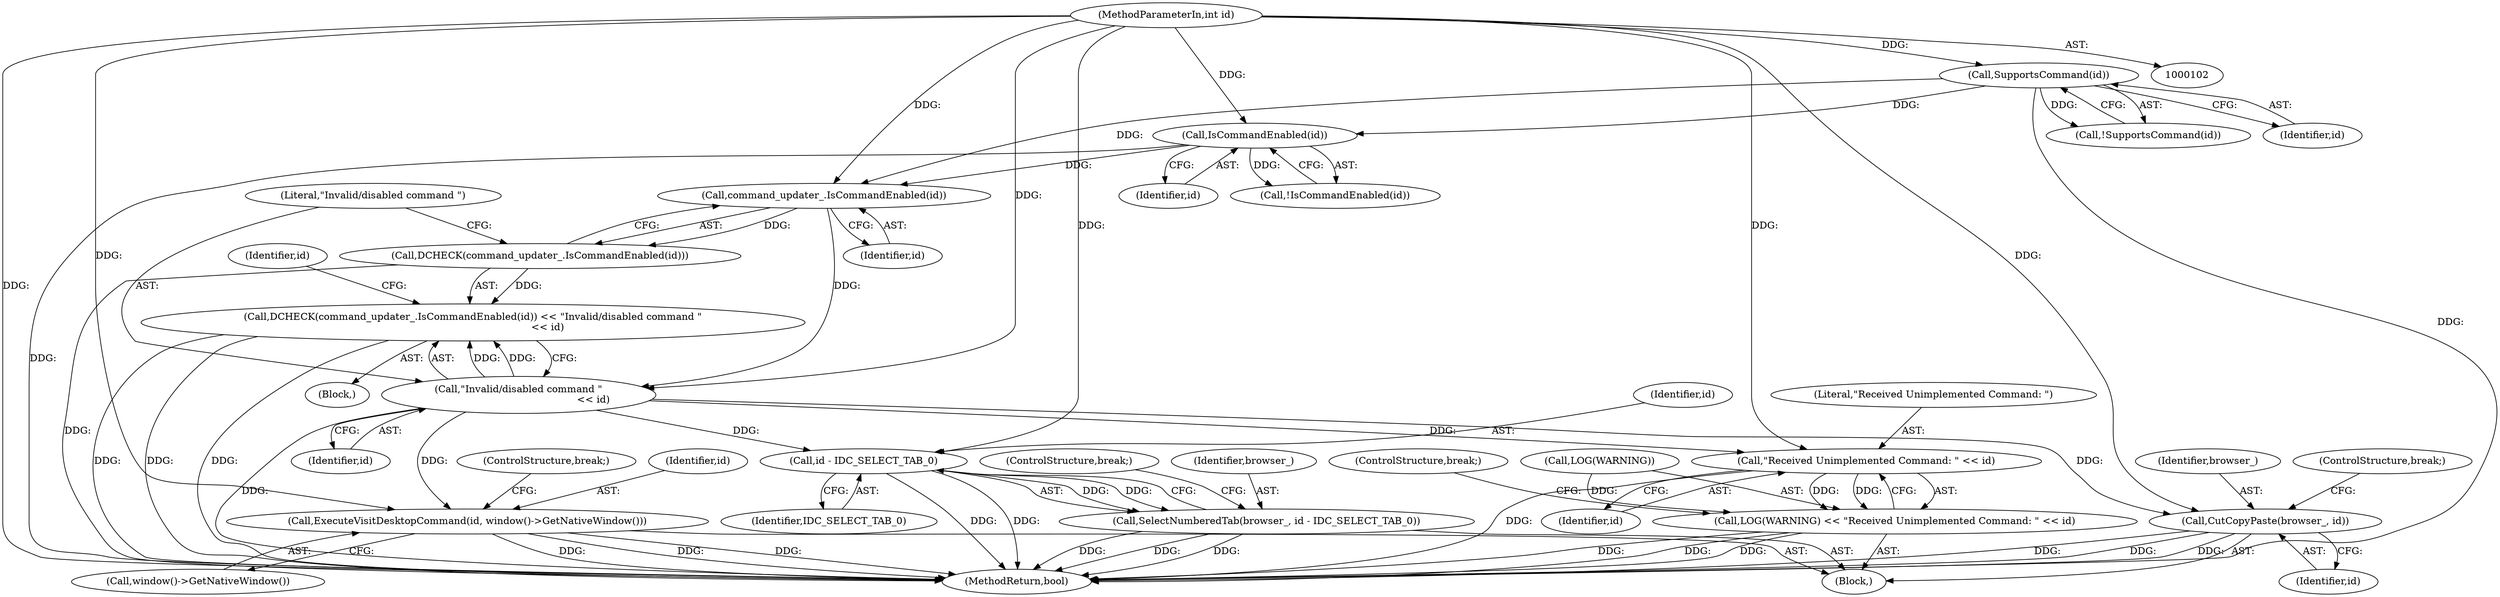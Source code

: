 digraph "0_Chrome_0328261c41b1b7495e1d4d4cf958f41a08aff38b@API" {
"1000124" [label="(Call,command_updater_.IsCommandEnabled(id))"];
"1000112" [label="(Call,IsCommandEnabled(id))"];
"1000109" [label="(Call,SupportsCommand(id))"];
"1000103" [label="(MethodParameterIn,int id)"];
"1000123" [label="(Call,DCHECK(command_updater_.IsCommandEnabled(id)))"];
"1000122" [label="(Call,DCHECK(command_updater_.IsCommandEnabled(id)) << \"Invalid/disabled command \"\n                                                << id)"];
"1000126" [label="(Call,\"Invalid/disabled command \"\n                                                << id)"];
"1000238" [label="(Call,id - IDC_SELECT_TAB_0)"];
"1000236" [label="(Call,SelectNumberedTab(browser_, id - IDC_SELECT_TAB_0))"];
"1000274" [label="(Call,ExecuteVisitDesktopCommand(id, window()->GetNativeWindow()))"];
"1000369" [label="(Call,CutCopyPaste(browser_, id))"];
"1000617" [label="(Call,\"Received Unimplemented Command: \" << id)"];
"1000614" [label="(Call,LOG(WARNING) << \"Received Unimplemented Command: \" << id)"];
"1000108" [label="(Call,!SupportsCommand(id))"];
"1000130" [label="(Identifier,id)"];
"1000109" [label="(Call,SupportsCommand(id))"];
"1000274" [label="(Call,ExecuteVisitDesktopCommand(id, window()->GetNativeWindow()))"];
"1000111" [label="(Call,!IsCommandEnabled(id))"];
"1000277" [label="(ControlStructure,break;)"];
"1000125" [label="(Identifier,id)"];
"1000620" [label="(ControlStructure,break;)"];
"1000237" [label="(Identifier,browser_)"];
"1000371" [label="(Identifier,id)"];
"1000110" [label="(Identifier,id)"];
"1000127" [label="(Literal,\"Invalid/disabled command \")"];
"1000275" [label="(Identifier,id)"];
"1000369" [label="(Call,CutCopyPaste(browser_, id))"];
"1000240" [label="(Identifier,IDC_SELECT_TAB_0)"];
"1000124" [label="(Call,command_updater_.IsCommandEnabled(id))"];
"1000236" [label="(Call,SelectNumberedTab(browser_, id - IDC_SELECT_TAB_0))"];
"1000113" [label="(Identifier,id)"];
"1000276" [label="(Call,window()->GetNativeWindow())"];
"1000123" [label="(Call,DCHECK(command_updater_.IsCommandEnabled(id)))"];
"1000623" [label="(MethodReturn,bool)"];
"1000131" [label="(Block,)"];
"1000370" [label="(Identifier,browser_)"];
"1000112" [label="(Call,IsCommandEnabled(id))"];
"1000241" [label="(ControlStructure,break;)"];
"1000128" [label="(Identifier,id)"];
"1000238" [label="(Call,id - IDC_SELECT_TAB_0)"];
"1000239" [label="(Identifier,id)"];
"1000618" [label="(Literal,\"Received Unimplemented Command: \")"];
"1000617" [label="(Call,\"Received Unimplemented Command: \" << id)"];
"1000372" [label="(ControlStructure,break;)"];
"1000122" [label="(Call,DCHECK(command_updater_.IsCommandEnabled(id)) << \"Invalid/disabled command \"\n                                                << id)"];
"1000103" [label="(MethodParameterIn,int id)"];
"1000126" [label="(Call,\"Invalid/disabled command \"\n                                                << id)"];
"1000619" [label="(Identifier,id)"];
"1000105" [label="(Block,)"];
"1000614" [label="(Call,LOG(WARNING) << \"Received Unimplemented Command: \" << id)"];
"1000615" [label="(Call,LOG(WARNING))"];
"1000124" -> "1000123"  [label="AST: "];
"1000124" -> "1000125"  [label="CFG: "];
"1000125" -> "1000124"  [label="AST: "];
"1000123" -> "1000124"  [label="CFG: "];
"1000124" -> "1000123"  [label="DDG: "];
"1000112" -> "1000124"  [label="DDG: "];
"1000109" -> "1000124"  [label="DDG: "];
"1000103" -> "1000124"  [label="DDG: "];
"1000124" -> "1000126"  [label="DDG: "];
"1000112" -> "1000111"  [label="AST: "];
"1000112" -> "1000113"  [label="CFG: "];
"1000113" -> "1000112"  [label="AST: "];
"1000111" -> "1000112"  [label="CFG: "];
"1000112" -> "1000623"  [label="DDG: "];
"1000112" -> "1000111"  [label="DDG: "];
"1000109" -> "1000112"  [label="DDG: "];
"1000103" -> "1000112"  [label="DDG: "];
"1000109" -> "1000108"  [label="AST: "];
"1000109" -> "1000110"  [label="CFG: "];
"1000110" -> "1000109"  [label="AST: "];
"1000108" -> "1000109"  [label="CFG: "];
"1000109" -> "1000623"  [label="DDG: "];
"1000109" -> "1000108"  [label="DDG: "];
"1000103" -> "1000109"  [label="DDG: "];
"1000103" -> "1000102"  [label="AST: "];
"1000103" -> "1000623"  [label="DDG: "];
"1000103" -> "1000126"  [label="DDG: "];
"1000103" -> "1000238"  [label="DDG: "];
"1000103" -> "1000274"  [label="DDG: "];
"1000103" -> "1000369"  [label="DDG: "];
"1000103" -> "1000617"  [label="DDG: "];
"1000123" -> "1000122"  [label="AST: "];
"1000127" -> "1000123"  [label="CFG: "];
"1000123" -> "1000623"  [label="DDG: "];
"1000123" -> "1000122"  [label="DDG: "];
"1000122" -> "1000105"  [label="AST: "];
"1000122" -> "1000126"  [label="CFG: "];
"1000126" -> "1000122"  [label="AST: "];
"1000130" -> "1000122"  [label="CFG: "];
"1000122" -> "1000623"  [label="DDG: "];
"1000122" -> "1000623"  [label="DDG: "];
"1000122" -> "1000623"  [label="DDG: "];
"1000126" -> "1000122"  [label="DDG: "];
"1000126" -> "1000122"  [label="DDG: "];
"1000126" -> "1000128"  [label="CFG: "];
"1000127" -> "1000126"  [label="AST: "];
"1000128" -> "1000126"  [label="AST: "];
"1000126" -> "1000623"  [label="DDG: "];
"1000126" -> "1000238"  [label="DDG: "];
"1000126" -> "1000274"  [label="DDG: "];
"1000126" -> "1000369"  [label="DDG: "];
"1000126" -> "1000617"  [label="DDG: "];
"1000238" -> "1000236"  [label="AST: "];
"1000238" -> "1000240"  [label="CFG: "];
"1000239" -> "1000238"  [label="AST: "];
"1000240" -> "1000238"  [label="AST: "];
"1000236" -> "1000238"  [label="CFG: "];
"1000238" -> "1000623"  [label="DDG: "];
"1000238" -> "1000623"  [label="DDG: "];
"1000238" -> "1000236"  [label="DDG: "];
"1000238" -> "1000236"  [label="DDG: "];
"1000236" -> "1000131"  [label="AST: "];
"1000237" -> "1000236"  [label="AST: "];
"1000241" -> "1000236"  [label="CFG: "];
"1000236" -> "1000623"  [label="DDG: "];
"1000236" -> "1000623"  [label="DDG: "];
"1000236" -> "1000623"  [label="DDG: "];
"1000274" -> "1000131"  [label="AST: "];
"1000274" -> "1000276"  [label="CFG: "];
"1000275" -> "1000274"  [label="AST: "];
"1000276" -> "1000274"  [label="AST: "];
"1000277" -> "1000274"  [label="CFG: "];
"1000274" -> "1000623"  [label="DDG: "];
"1000274" -> "1000623"  [label="DDG: "];
"1000274" -> "1000623"  [label="DDG: "];
"1000369" -> "1000131"  [label="AST: "];
"1000369" -> "1000371"  [label="CFG: "];
"1000370" -> "1000369"  [label="AST: "];
"1000371" -> "1000369"  [label="AST: "];
"1000372" -> "1000369"  [label="CFG: "];
"1000369" -> "1000623"  [label="DDG: "];
"1000369" -> "1000623"  [label="DDG: "];
"1000369" -> "1000623"  [label="DDG: "];
"1000617" -> "1000614"  [label="AST: "];
"1000617" -> "1000619"  [label="CFG: "];
"1000618" -> "1000617"  [label="AST: "];
"1000619" -> "1000617"  [label="AST: "];
"1000614" -> "1000617"  [label="CFG: "];
"1000617" -> "1000623"  [label="DDG: "];
"1000617" -> "1000614"  [label="DDG: "];
"1000617" -> "1000614"  [label="DDG: "];
"1000614" -> "1000131"  [label="AST: "];
"1000615" -> "1000614"  [label="AST: "];
"1000620" -> "1000614"  [label="CFG: "];
"1000614" -> "1000623"  [label="DDG: "];
"1000614" -> "1000623"  [label="DDG: "];
"1000614" -> "1000623"  [label="DDG: "];
"1000615" -> "1000614"  [label="DDG: "];
}
